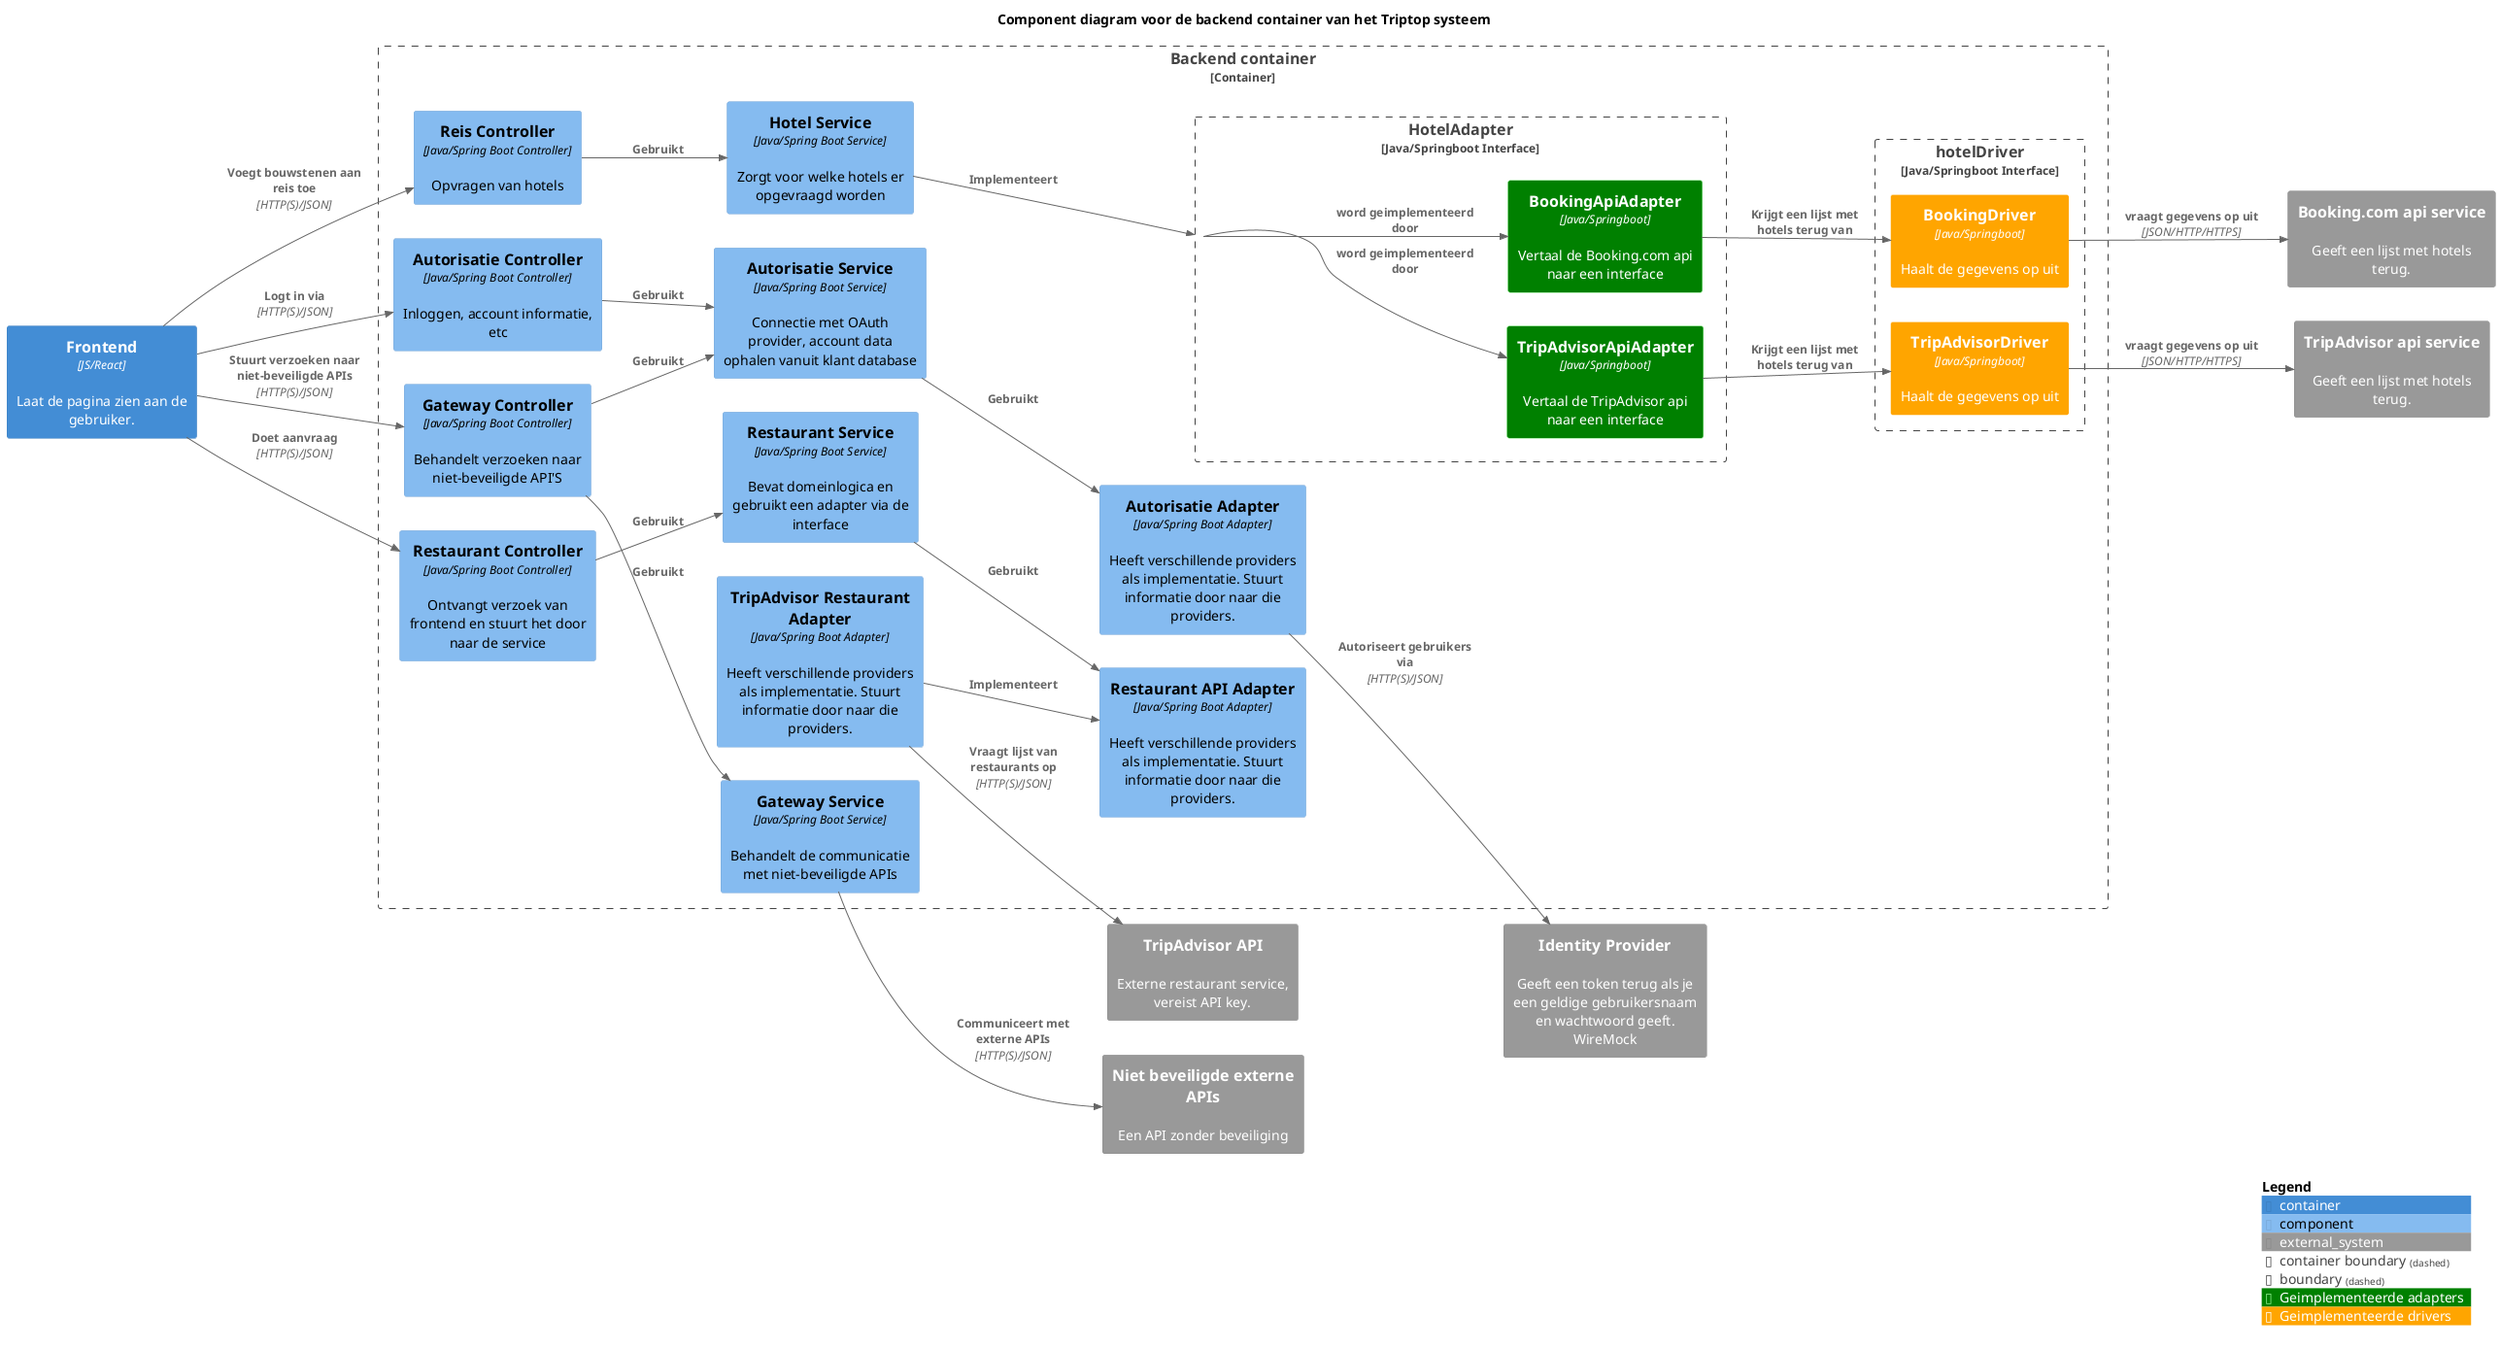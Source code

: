 @startuml

!include <C4/C4>
!include <C4/C4_Context>
!include <C4/C4_Container>
!include <C4/C4_Component>

left to right direction
SHOW_PERSON_OUTLINE()

AddElementTag("Geimplementeerde adapters", $bgColor="Green", $fontColor="White", $borderColor="LightGreen")
AddElementTag("Geimplementeerde drivers", $bgColor="Orange", $fontColor="White", $borderColor="LightOrange")
AddRelTag("sync/async", $textColor=$ARROW_FONT_COLOR, $lineColor=$ARROW_COLOR, $lineStyle=DottedLine())

title Component diagram voor de backend container van het Triptop systeem

Container(frontend, "Frontend", $techn="JS/React", $descr="Laat de pagina zien aan de gebruiker.", $tags="", $link="")

System_Ext(wiremock, "Identity Provider", "Geeft een token terug als je een geldige gebruikersnaam en wachtwoord geeft. WireMock")
System_Ext(extapi, "Niet beveiligde externe APIs", "Een API zonder beveiliging")
System_Ext(tripadvisor, "TripAdvisor API", "Externe restaurant service, vereist API key.")

System_Ext(bookingApi, "Booking.com api service", "Geeft een lijst met hotels terug.")
System_Ext(tripadvisorApi, "TripAdvisor api service", "Geeft een lijst met hotels terug.")

Container_Boundary("key_boundary", "Backend container", $tags="") {
    ' CONTROLLERS
    Component(authController, "Autorisatie Controller", $techn="Java/Spring Boot Controller", $descr="Inloggen, account informatie, etc", $tags="", $link="")
    Component(gatewayController, "Gateway Controller", $techn="Java/Spring Boot Controller", $descr="Behandelt verzoeken naar niet-beveiligde API'S", $tags="", $link="")
    Component(restaurantController, "Restaurant Controller", $techn="Java/Spring Boot Controller", $descr="Ontvangt verzoek van frontend en stuurt het door naar de service", $tags="", $link="")
    Component(reisController, "Reis Controller", $techn="Java/Spring Boot Controller", $descr="Opvragen van hotels", $tags="", $link="")

    ' CONTROLLER relations
    Rel(frontend, authController, "Logt in via", $techn="HTTP(S)/JSON", $tags="", $link="")
    Rel(frontend, gatewayController, "Stuurt verzoeken naar niet-beveiligde APIs", $techn="HTTP(S)/JSON", $tags="", $link="")
    Rel(frontend, restaurantController, "Doet aanvraag", $techn="HTTP(S)/JSON", $tags="", $link="")
    Rel(frontend, reisController, "Voegt bouwstenen aan reis toe", $techn="HTTP(S)/JSON", $tags="", $link="")

    ' SERVICES
    Component(authService, "Autorisatie Service", $techn="Java/Spring Boot Service", $descr="Connectie met OAuth provider, account data ophalen vanuit klant database", $tags="", $link="")
    Component(gatewayService, "Gateway Service", $techn="Java/Spring Boot Service", $descr="Behandelt de communicatie met niet-beveiligde APIs", $tags="", $link="")
    Component(restaurantService, "Restaurant Service", $techn="Java/Spring Boot Service", $descr="Bevat domeinlogica en gebruikt een adapter via de interface", $tags="", $link="")
    Component(hotelService, "Hotel Service", $techn="Java/Spring Boot Service", $descr="Zorgt voor welke hotels er opgevraagd worden", $tags="", $link="")

    ' SERVICE relations
    Rel(authController, authService, "Gebruikt", $tags="", $link="")
    Rel(gatewayController, authService, "Gebruikt", $tags="", $link="")
    Rel(gatewayController, gatewayService, "Gebruikt", $tags="", $link="")
    Rel(restaurantController, restaurantService, "Gebruikt", $tags="", $link="")
    Rel(reisController, hotelService, "Gebruikt", $tags="", $link="")

    ' ADAPTERS
    Component(authAdapter, "Autorisatie Adapter", $techn="Java/Spring Boot Adapter", $descr="Heeft verschillende providers als implementatie. Stuurt informatie door naar die providers.", $tags="", $link="")
    Component(restaurantApiAdapter, "Restaurant API Adapter", $techn="Java/Spring Boot Adapter", $descr="Heeft verschillende providers als implementatie. Stuurt informatie door naar die providers.", $tags="", $link="")
    Component(restaurantApiAdapterImpl, "TripAdvisor Restaurant Adapter", $techn="Java/Spring Boot Adapter", $descr="Heeft verschillende providers als implementatie. Stuurt informatie door naar die providers.", $tags="", $link="")

    Boundary(hoteladpt, "HotelAdapter", "Java/Springboot Interface"){
        Component(bookingadpt, "BookingApiAdapter", "Java/Springboot", "Vertaal de Booking.com api naar een interface", $tags="Geimplementeerde adapters")
        Component(tripadpt, "TripAdvisorApiAdapter", "Java/Springboot", "Vertaal de TripAdvisor api naar een interface", $tags="Geimplementeerde adapters")
    }
    Boundary(hoteldrv, "hotelDriver", "Java/Springboot Interface"){
         Component(bookingdrv, "BookingDriver", "Java/Springboot", "Haalt de gegevens op uit", $tags="Geimplementeerde drivers")
         Component(tripdrv, "TripAdvisorDriver", "Java/Springboot", "Haalt de gegevens op uit", $tags="Geimplementeerde drivers")
      }

    ' ADAPTER RELATIONS
    Rel(authService, authAdapter, "Gebruikt", $tags="", $link="")
    Rel(restaurantService, restaurantApiAdapter, "Gebruikt", $tags="", $link="")
    Rel(restaurantApiAdapterImpl, restaurantApiAdapter, "Implementeert", $tags="", $link="")
    Rel(hotelService, hoteladpt, "Implementeert", $tags="", $link="")
Rel(hoteladpt, bookingadpt, "word geimplementeerd door")
Rel(hoteladpt, tripadpt, "word geimplementeerd door")


    Rel(bookingadpt, bookingdrv, "Krijgt een lijst met hotels terug van")
    Rel(tripadpt, tripdrv, "Krijgt een lijst met hotels terug van")

    ' EXTERN
    Rel(authAdapter, wiremock, "Autoriseert gebruikers via", $techn="HTTP(S)/JSON", $tags="", $link="")
    Rel(gatewayService, extapi, "Communiceert met externe APIs", $techn="HTTP(S)/JSON", $tags="", $link="")
    Rel(restaurantApiAdapterImpl, tripadvisor, "Vraagt lijst van restaurants op", $techn="HTTP(S)/JSON", $tags="", $link="")
    Rel(bookingdrv, bookingApi, "vraagt gegevens op uit", "JSON/HTTP/HTTPS")
    Rel(tripdrv, tripadvisorApi, "vraagt gegevens op uit", "JSON/HTTP/HTTPS")
}

SHOW_LEGEND()

@enduml